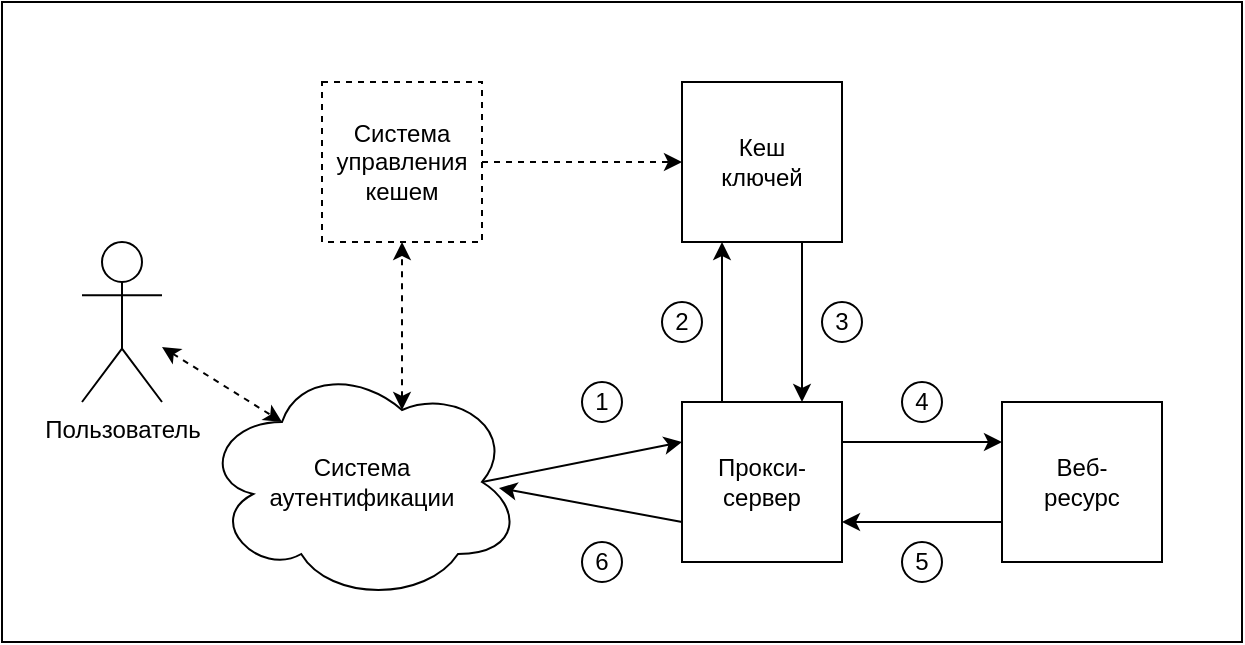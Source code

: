 <mxfile version="13.1.2" type="device"><diagram name="Page-1" id="929967ad-93f9-6ef4-fab6-5d389245f69c"><mxGraphModel dx="632" dy="685" grid="1" gridSize="10" guides="1" tooltips="1" connect="1" arrows="1" fold="1" page="1" pageScale="1.5" pageWidth="1169" pageHeight="826" background="none" math="0" shadow="0"><root><mxCell id="0" style=";html=1;"/><mxCell id="1" style=";html=1;" parent="0"/><mxCell id="PneqRM25gQfIVDr9euUK-34" value="" style="whiteSpace=wrap;html=1;" parent="1" vertex="1"><mxGeometry x="20" y="80" width="620" height="320" as="geometry"/></mxCell><mxCell id="PneqRM25gQfIVDr9euUK-2" value="Кеш&lt;br&gt;ключей" style="rounded=0;whiteSpace=wrap;html=1;" parent="1" vertex="1"><mxGeometry x="360" y="120" width="80" height="80" as="geometry"/></mxCell><mxCell id="PneqRM25gQfIVDr9euUK-3" value="" style="endArrow=classic;html=1;exitX=0.875;exitY=0.5;exitDx=0;exitDy=0;entryX=0;entryY=0.25;entryDx=0;entryDy=0;exitPerimeter=0;" parent="1" source="QjrGvIMeff1wylHwj-tl-1" target="PneqRM25gQfIVDr9euUK-6" edge="1"><mxGeometry width="50" height="50" relative="1" as="geometry"><mxPoint x="280" y="300" as="sourcePoint"/><mxPoint x="560" y="330" as="targetPoint"/></mxGeometry></mxCell><mxCell id="PneqRM25gQfIVDr9euUK-5" value="Веб-&lt;br&gt;ресурс" style="rounded=0;whiteSpace=wrap;html=1;" parent="1" vertex="1"><mxGeometry x="520" y="280" width="80" height="80" as="geometry"/></mxCell><mxCell id="PneqRM25gQfIVDr9euUK-6" value="Прокси-сервер" style="rounded=0;whiteSpace=wrap;html=1;" parent="1" vertex="1"><mxGeometry x="360" y="280" width="80" height="80" as="geometry"/></mxCell><mxCell id="PneqRM25gQfIVDr9euUK-7" value="" style="endArrow=classic;html=1;entryX=0.75;entryY=0;entryDx=0;entryDy=0;exitX=0.75;exitY=1;exitDx=0;exitDy=0;" parent="1" source="PneqRM25gQfIVDr9euUK-2" target="PneqRM25gQfIVDr9euUK-6" edge="1"><mxGeometry width="50" height="50" relative="1" as="geometry"><mxPoint x="380" y="180" as="sourcePoint"/><mxPoint x="430" y="130" as="targetPoint"/></mxGeometry></mxCell><mxCell id="PneqRM25gQfIVDr9euUK-8" value="" style="endArrow=classic;html=1;entryX=0;entryY=0.25;entryDx=0;entryDy=0;exitX=1;exitY=0.25;exitDx=0;exitDy=0;" parent="1" source="PneqRM25gQfIVDr9euUK-6" target="PneqRM25gQfIVDr9euUK-5" edge="1"><mxGeometry width="50" height="50" relative="1" as="geometry"><mxPoint x="480" y="140" as="sourcePoint"/><mxPoint x="530" y="95" as="targetPoint"/></mxGeometry></mxCell><mxCell id="PneqRM25gQfIVDr9euUK-9" value="" style="endArrow=classic;html=1;exitX=0.25;exitY=0;exitDx=0;exitDy=0;entryX=0.25;entryY=1;entryDx=0;entryDy=0;" parent="1" source="PneqRM25gQfIVDr9euUK-6" target="PneqRM25gQfIVDr9euUK-2" edge="1"><mxGeometry width="50" height="50" relative="1" as="geometry"><mxPoint x="380" y="180" as="sourcePoint"/><mxPoint x="430" y="130" as="targetPoint"/></mxGeometry></mxCell><mxCell id="PneqRM25gQfIVDr9euUK-10" value="" style="endArrow=classic;html=1;entryX=1;entryY=0.75;entryDx=0;entryDy=0;exitX=0;exitY=0.75;exitDx=0;exitDy=0;" parent="1" source="PneqRM25gQfIVDr9euUK-5" target="PneqRM25gQfIVDr9euUK-6" edge="1"><mxGeometry width="50" height="50" relative="1" as="geometry"><mxPoint x="380" y="180" as="sourcePoint"/><mxPoint x="430" y="130" as="targetPoint"/></mxGeometry></mxCell><mxCell id="PneqRM25gQfIVDr9euUK-11" value="" style="endArrow=classic;html=1;entryX=0.928;entryY=0.525;entryDx=0;entryDy=0;exitX=0;exitY=0.75;exitDx=0;exitDy=0;entryPerimeter=0;" parent="1" source="PneqRM25gQfIVDr9euUK-6" target="QjrGvIMeff1wylHwj-tl-1" edge="1"><mxGeometry width="50" height="50" relative="1" as="geometry"><mxPoint x="380" y="180" as="sourcePoint"/><mxPoint x="280" y="340" as="targetPoint"/></mxGeometry></mxCell><mxCell id="PneqRM25gQfIVDr9euUK-12" value="Пользователь" style="shape=umlActor;verticalLabelPosition=bottom;labelBackgroundColor=#ffffff;verticalAlign=top;html=1;outlineConnect=0;" parent="1" vertex="1"><mxGeometry x="60" y="200" width="40" height="80" as="geometry"/></mxCell><mxCell id="PneqRM25gQfIVDr9euUK-23" value="1" style="ellipse;whiteSpace=wrap;html=1;aspect=fixed;" parent="1" vertex="1"><mxGeometry x="310" y="270" width="20" height="20" as="geometry"/></mxCell><mxCell id="PneqRM25gQfIVDr9euUK-26" value="3" style="ellipse;whiteSpace=wrap;html=1;aspect=fixed;" parent="1" vertex="1"><mxGeometry x="430" y="230" width="20" height="20" as="geometry"/></mxCell><mxCell id="PneqRM25gQfIVDr9euUK-27" value="2" style="ellipse;whiteSpace=wrap;html=1;aspect=fixed;" parent="1" vertex="1"><mxGeometry x="350" y="230" width="20" height="20" as="geometry"/></mxCell><mxCell id="PneqRM25gQfIVDr9euUK-28" value="6" style="ellipse;whiteSpace=wrap;html=1;aspect=fixed;" parent="1" vertex="1"><mxGeometry x="310" y="350" width="20" height="20" as="geometry"/></mxCell><mxCell id="PneqRM25gQfIVDr9euUK-29" value="5" style="ellipse;whiteSpace=wrap;html=1;aspect=fixed;" parent="1" vertex="1"><mxGeometry x="470" y="350" width="20" height="20" as="geometry"/></mxCell><mxCell id="PneqRM25gQfIVDr9euUK-32" value="4" style="ellipse;whiteSpace=wrap;html=1;aspect=fixed;" parent="1" vertex="1"><mxGeometry x="470" y="270" width="20" height="20" as="geometry"/></mxCell><mxCell id="QjrGvIMeff1wylHwj-tl-1" value="Система&lt;br&gt;аутентификации" style="ellipse;shape=cloud;whiteSpace=wrap;html=1;" vertex="1" parent="1"><mxGeometry x="120" y="260" width="160" height="120" as="geometry"/></mxCell><mxCell id="QjrGvIMeff1wylHwj-tl-5" value="" style="endArrow=classic;startArrow=classic;html=1;entryX=0.25;entryY=0.25;entryDx=0;entryDy=0;entryPerimeter=0;dashed=1;" edge="1" parent="1" source="PneqRM25gQfIVDr9euUK-12" target="QjrGvIMeff1wylHwj-tl-1"><mxGeometry width="50" height="50" relative="1" as="geometry"><mxPoint x="300" y="380" as="sourcePoint"/><mxPoint x="100" y="340" as="targetPoint"/></mxGeometry></mxCell><mxCell id="QjrGvIMeff1wylHwj-tl-7" value="Система&lt;br&gt;управления&lt;br&gt;кешем" style="whiteSpace=wrap;html=1;aspect=fixed;dashed=1;" vertex="1" parent="1"><mxGeometry x="180" y="120" width="80" height="80" as="geometry"/></mxCell><mxCell id="QjrGvIMeff1wylHwj-tl-8" value="" style="endArrow=classic;html=1;dashed=1;exitX=0.625;exitY=0.2;exitDx=0;exitDy=0;exitPerimeter=0;entryX=0.5;entryY=1;entryDx=0;entryDy=0;startArrow=classic;startFill=1;" edge="1" parent="1" source="QjrGvIMeff1wylHwj-tl-1" target="QjrGvIMeff1wylHwj-tl-7"><mxGeometry width="50" height="50" relative="1" as="geometry"><mxPoint x="300" y="380" as="sourcePoint"/><mxPoint x="350" y="330" as="targetPoint"/></mxGeometry></mxCell><mxCell id="QjrGvIMeff1wylHwj-tl-10" value="" style="endArrow=classic;html=1;dashed=1;exitX=1;exitY=0.5;exitDx=0;exitDy=0;entryX=0;entryY=0.5;entryDx=0;entryDy=0;" edge="1" parent="1" source="QjrGvIMeff1wylHwj-tl-7" target="PneqRM25gQfIVDr9euUK-2"><mxGeometry width="50" height="50" relative="1" as="geometry"><mxPoint x="194" y="282" as="sourcePoint"/><mxPoint x="210" y="210" as="targetPoint"/></mxGeometry></mxCell></root></mxGraphModel></diagram></mxfile>